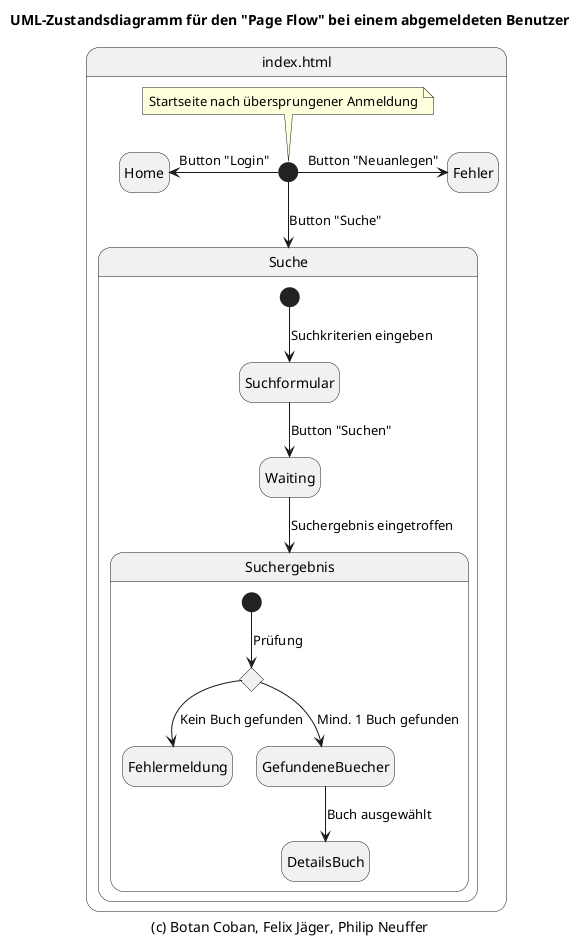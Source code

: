 @startuml zustandsdiagramm_abgemeldet

hide empty description

title UML-Zustandsdiagramm für den "Page Flow" bei einem abgemeldeten Benutzer
caption (c) Botan Coban, Felix Jäger, Philip Neuffer

state "index.html" as index {

state Suche{

    [*] --> Suchformular : Suchkriterien eingeben

    Suchformular --> Waiting: Button "Suchen"

    state Suchergebnis{
        state c <<choice>>
        [*] --> c : Prüfung
        c --> Fehlermeldung: Kein Buch gefunden
        c --> GefundeneBuecher: Mind. 1 Buch gefunden
        GefundeneBuecher --> DetailsBuch : Buch ausgewählt
    }

    Waiting --> Suchergebnis : Suchergebnis eingetroffen
}

[*] --> Suche: Button "Suche"
[*] -right-> Fehler: Button "Neuanlegen"
[*] -left-> Home: Button "Login"

note "Startseite nach übersprungener Anmeldung" as note
[*] -up-> note
}

@enduml
